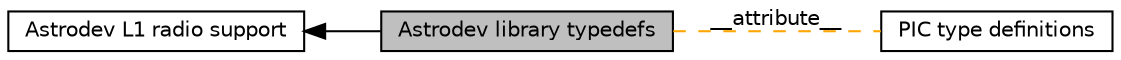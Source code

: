 digraph "Astrodev library typedefs"
{
  edge [fontname="Helvetica",fontsize="10",labelfontname="Helvetica",labelfontsize="10"];
  node [fontname="Helvetica",fontsize="10",shape=record];
  rankdir=LR;
  Node1 [label="Astrodev L1 radio support",height=0.2,width=0.4,color="black", fillcolor="white", style="filled",URL="$group__astrodev.html"];
  Node2 [label="PIC type definitions",height=0.2,width=0.4,color="black", fillcolor="white", style="filled",URL="$group__pic__typedefs.html"];
  Node0 [label="Astrodev library typedefs",height=0.2,width=0.4,color="black", fillcolor="grey75", style="filled", fontcolor="black"];
  Node1->Node0 [shape=plaintext, dir="back", style="solid"];
  Node0->Node2 [shape=plaintext, label="__attribute__", color="orange", dir="none", style="dashed"];
}
